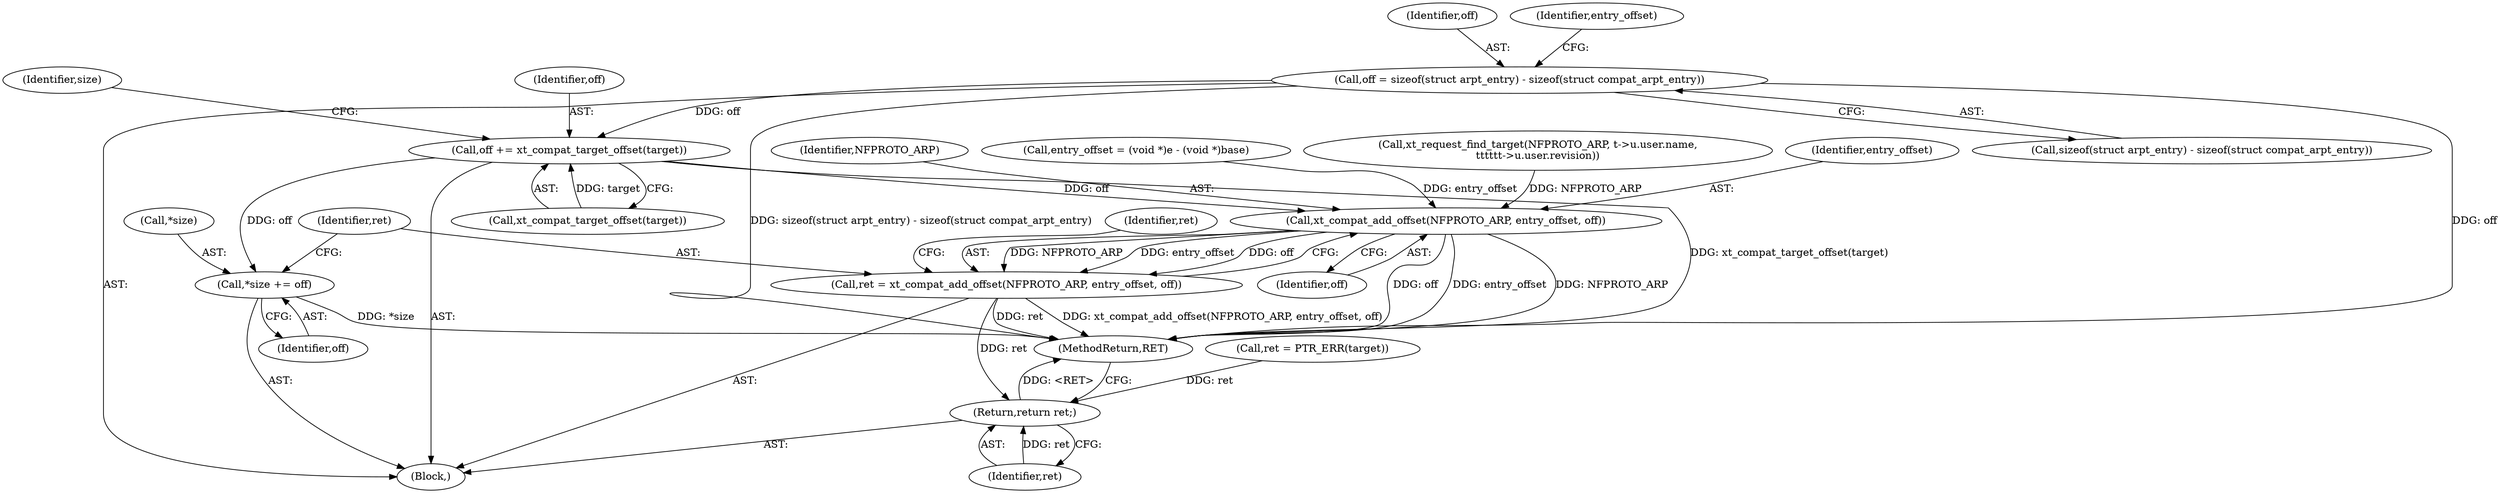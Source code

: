 digraph "0_linux_6e94e0cfb0887e4013b3b930fa6ab1fe6bb6ba91@API" {
"1000160" [label="(Call,off = sizeof(struct arpt_entry) - sizeof(struct compat_arpt_entry))"];
"1000225" [label="(Call,off += xt_compat_target_offset(target))"];
"1000229" [label="(Call,*size += off)"];
"1000235" [label="(Call,xt_compat_add_offset(NFPROTO_ARP, entry_offset, off))"];
"1000233" [label="(Call,ret = xt_compat_add_offset(NFPROTO_ARP, entry_offset, off))"];
"1000319" [label="(Return,return ret;)"];
"1000234" [label="(Identifier,ret)"];
"1000238" [label="(Identifier,off)"];
"1000227" [label="(Call,xt_compat_target_offset(target))"];
"1000211" [label="(Call,ret = PTR_ERR(target))"];
"1000162" [label="(Call,sizeof(struct arpt_entry) - sizeof(struct compat_arpt_entry))"];
"1000160" [label="(Call,off = sizeof(struct arpt_entry) - sizeof(struct compat_arpt_entry))"];
"1000167" [label="(Call,entry_offset = (void *)e - (void *)base)"];
"1000233" [label="(Call,ret = xt_compat_add_offset(NFPROTO_ARP, entry_offset, off))"];
"1000229" [label="(Call,*size += off)"];
"1000232" [label="(Identifier,off)"];
"1000231" [label="(Identifier,size)"];
"1000112" [label="(Block,)"];
"1000182" [label="(Call,xt_request_find_target(NFPROTO_ARP, t->u.user.name,\n\t\t\t\t\tt->u.user.revision))"];
"1000161" [label="(Identifier,off)"];
"1000319" [label="(Return,return ret;)"];
"1000226" [label="(Identifier,off)"];
"1000237" [label="(Identifier,entry_offset)"];
"1000225" [label="(Call,off += xt_compat_target_offset(target))"];
"1000321" [label="(MethodReturn,RET)"];
"1000230" [label="(Call,*size)"];
"1000240" [label="(Identifier,ret)"];
"1000236" [label="(Identifier,NFPROTO_ARP)"];
"1000235" [label="(Call,xt_compat_add_offset(NFPROTO_ARP, entry_offset, off))"];
"1000320" [label="(Identifier,ret)"];
"1000168" [label="(Identifier,entry_offset)"];
"1000160" -> "1000112"  [label="AST: "];
"1000160" -> "1000162"  [label="CFG: "];
"1000161" -> "1000160"  [label="AST: "];
"1000162" -> "1000160"  [label="AST: "];
"1000168" -> "1000160"  [label="CFG: "];
"1000160" -> "1000321"  [label="DDG: sizeof(struct arpt_entry) - sizeof(struct compat_arpt_entry)"];
"1000160" -> "1000321"  [label="DDG: off"];
"1000160" -> "1000225"  [label="DDG: off"];
"1000225" -> "1000112"  [label="AST: "];
"1000225" -> "1000227"  [label="CFG: "];
"1000226" -> "1000225"  [label="AST: "];
"1000227" -> "1000225"  [label="AST: "];
"1000231" -> "1000225"  [label="CFG: "];
"1000225" -> "1000321"  [label="DDG: xt_compat_target_offset(target)"];
"1000227" -> "1000225"  [label="DDG: target"];
"1000225" -> "1000229"  [label="DDG: off"];
"1000225" -> "1000235"  [label="DDG: off"];
"1000229" -> "1000112"  [label="AST: "];
"1000229" -> "1000232"  [label="CFG: "];
"1000230" -> "1000229"  [label="AST: "];
"1000232" -> "1000229"  [label="AST: "];
"1000234" -> "1000229"  [label="CFG: "];
"1000229" -> "1000321"  [label="DDG: *size"];
"1000235" -> "1000233"  [label="AST: "];
"1000235" -> "1000238"  [label="CFG: "];
"1000236" -> "1000235"  [label="AST: "];
"1000237" -> "1000235"  [label="AST: "];
"1000238" -> "1000235"  [label="AST: "];
"1000233" -> "1000235"  [label="CFG: "];
"1000235" -> "1000321"  [label="DDG: entry_offset"];
"1000235" -> "1000321"  [label="DDG: NFPROTO_ARP"];
"1000235" -> "1000321"  [label="DDG: off"];
"1000235" -> "1000233"  [label="DDG: NFPROTO_ARP"];
"1000235" -> "1000233"  [label="DDG: entry_offset"];
"1000235" -> "1000233"  [label="DDG: off"];
"1000182" -> "1000235"  [label="DDG: NFPROTO_ARP"];
"1000167" -> "1000235"  [label="DDG: entry_offset"];
"1000233" -> "1000112"  [label="AST: "];
"1000234" -> "1000233"  [label="AST: "];
"1000240" -> "1000233"  [label="CFG: "];
"1000233" -> "1000321"  [label="DDG: xt_compat_add_offset(NFPROTO_ARP, entry_offset, off)"];
"1000233" -> "1000321"  [label="DDG: ret"];
"1000233" -> "1000319"  [label="DDG: ret"];
"1000319" -> "1000112"  [label="AST: "];
"1000319" -> "1000320"  [label="CFG: "];
"1000320" -> "1000319"  [label="AST: "];
"1000321" -> "1000319"  [label="CFG: "];
"1000319" -> "1000321"  [label="DDG: <RET>"];
"1000320" -> "1000319"  [label="DDG: ret"];
"1000211" -> "1000319"  [label="DDG: ret"];
}
